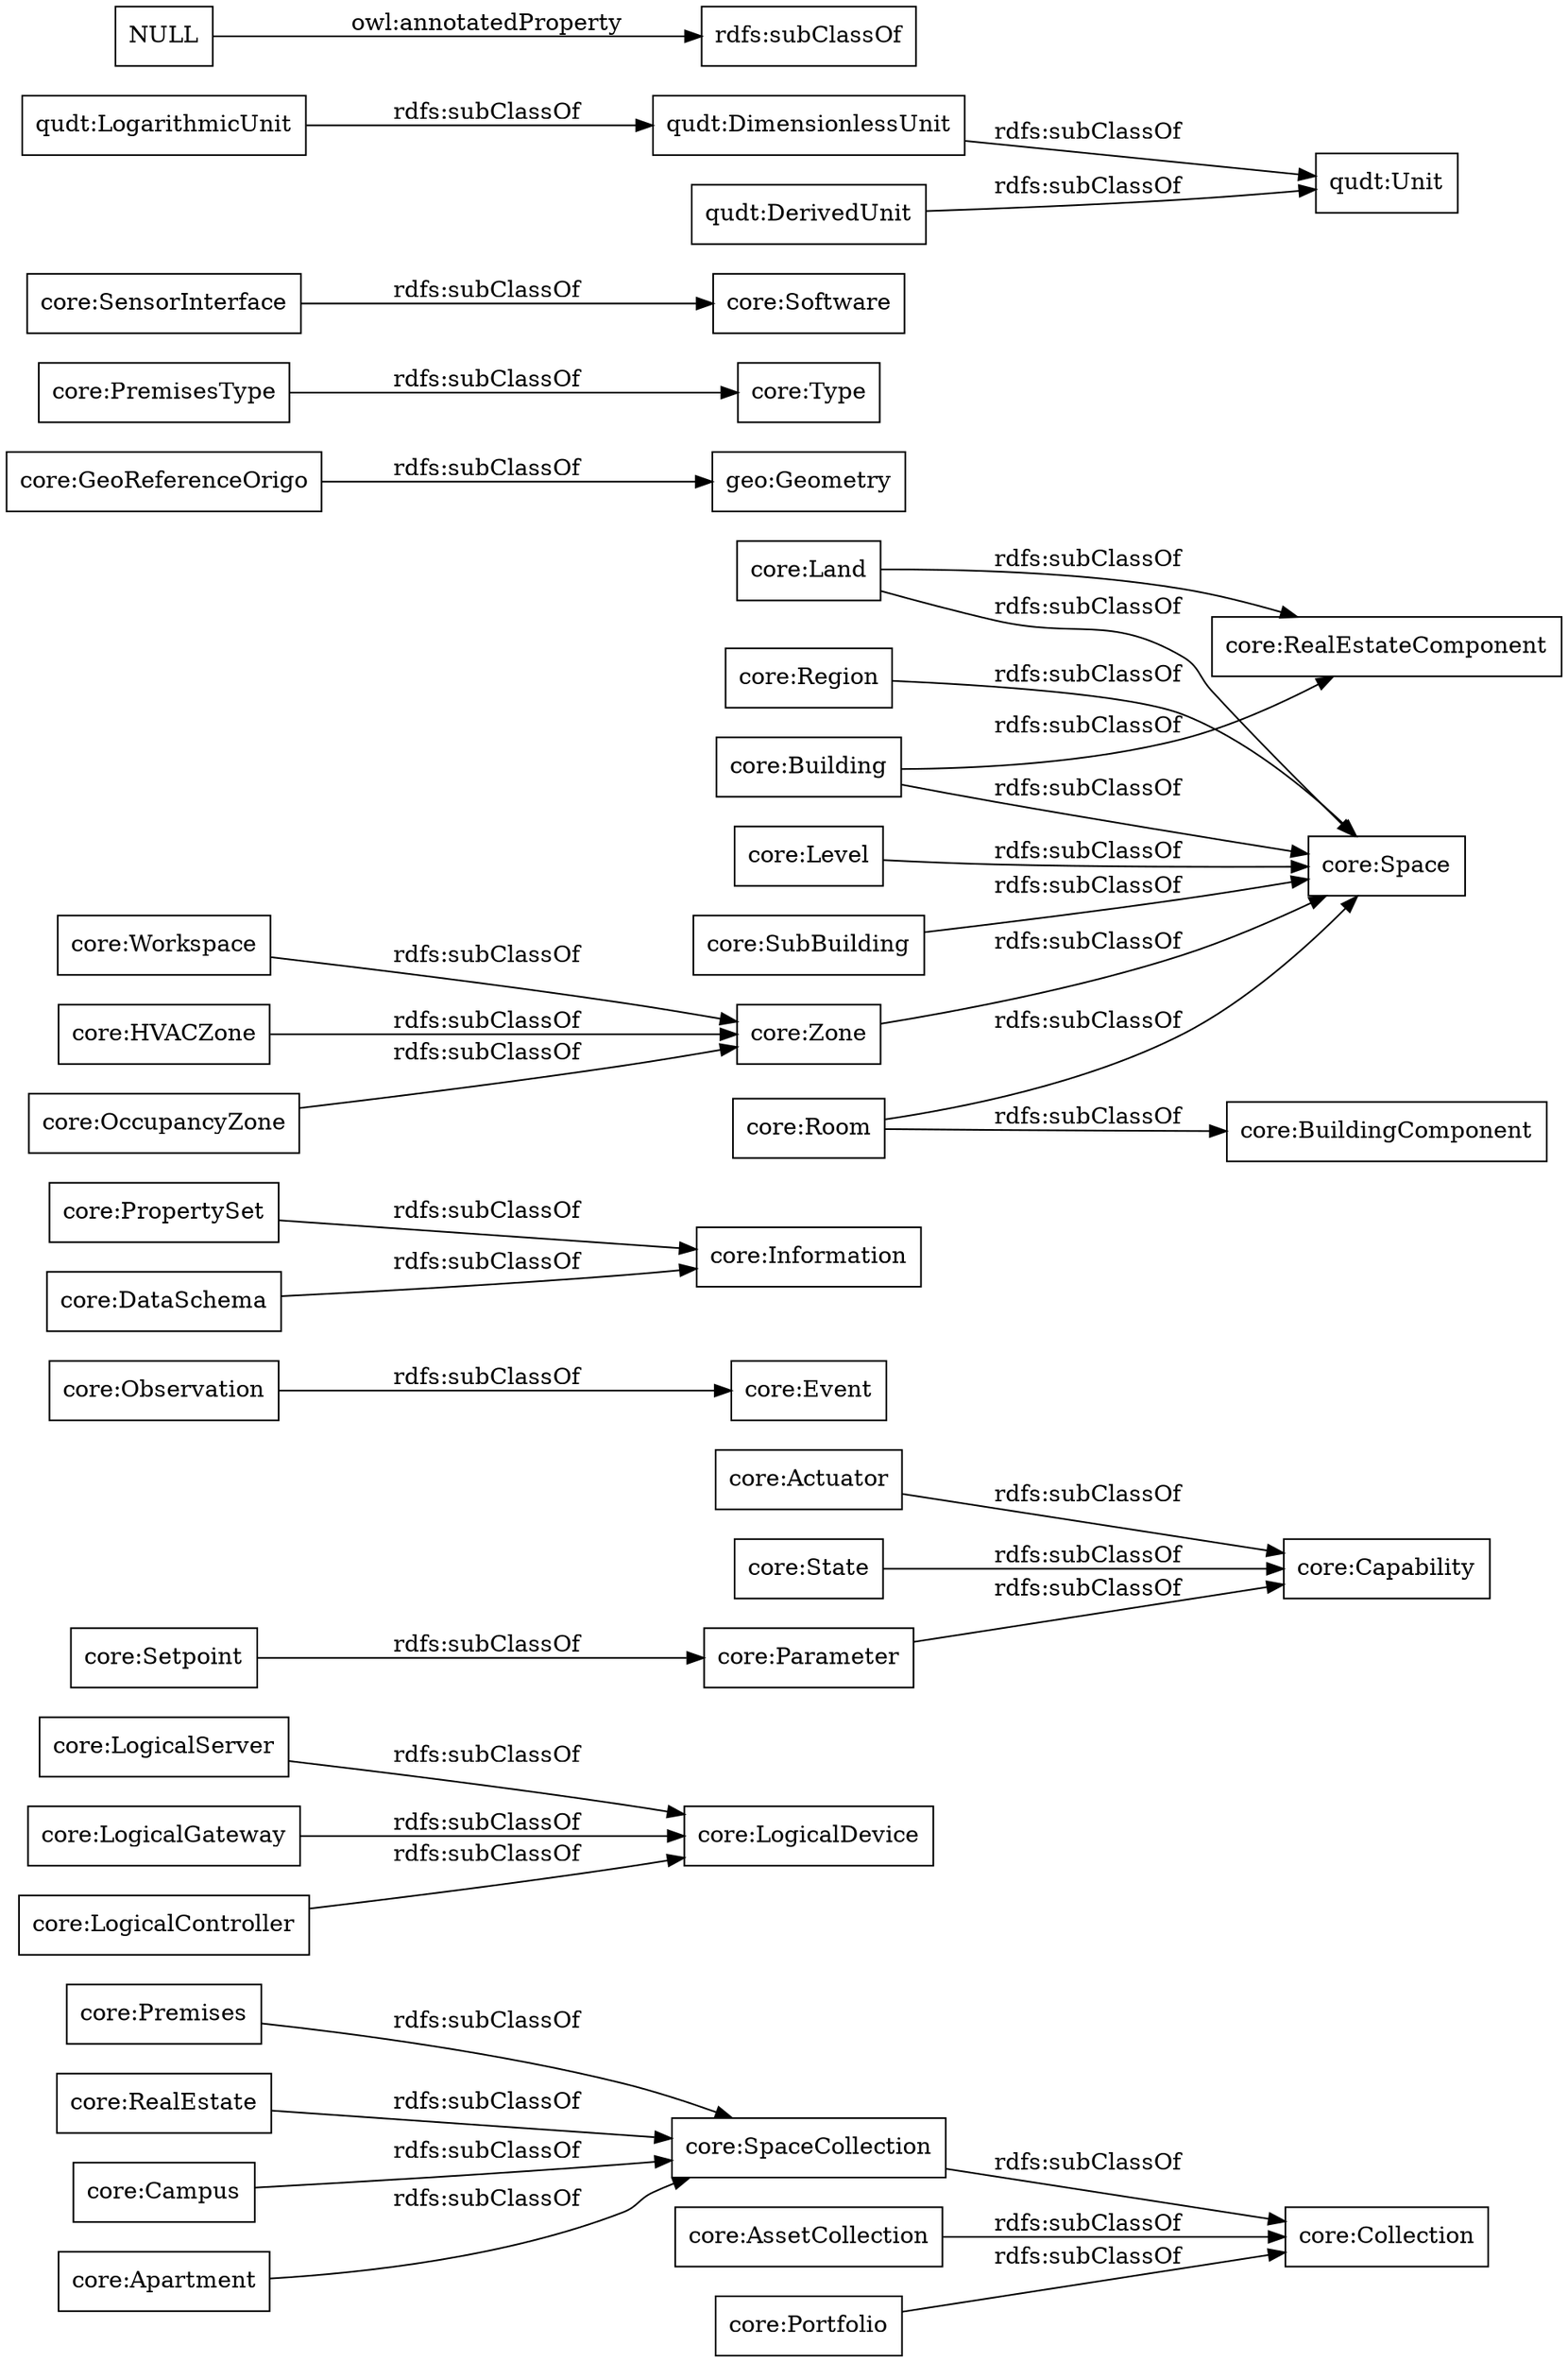 digraph ar2dtool_diagram { 
rankdir=LR;
size="1000"
node [shape = rectangle, color="black"]; "core:Premises" "core:LogicalServer" "core:Capability" "core:Observation" "core:LogicalGateway" "core:Information" "core:Level" "core:RealEstateComponent" "core:PropertySet" "core:Space" "core:AssetCollection" "core:Land" "core:Zone" "core:Portfolio" "geo:Geometry" "core:Type" "core:Building" "core:Actuator" "core:RealEstate" "core:Workspace" "core:Event" "core:GeoReferenceOrigo" "core:Region" "core:DataSchema" "core:Campus" "core:BuildingComponent" "core:PremisesType" "core:SubBuilding" "core:LogicalDevice" "core:Apartment" "core:State" "core:Collection" "core:HVACZone" "core:Room" "core:Parameter" "core:Software" "core:LogicalController" "core:SensorInterface" "core:OccupancyZone" "core:Setpoint" "core:SpaceCollection" "qudt:Unit" "qudt:LogarithmicUnit" "qudt:DimensionlessUnit" "qudt:DerivedUnit" ; /*classes style*/
	"core:PropertySet" -> "core:Information" [ label = "rdfs:subClassOf" ];
	"core:Parameter" -> "core:Capability" [ label = "rdfs:subClassOf" ];
	"core:OccupancyZone" -> "core:Zone" [ label = "rdfs:subClassOf" ];
	"core:Zone" -> "core:Space" [ label = "rdfs:subClassOf" ];
	"core:Portfolio" -> "core:Collection" [ label = "rdfs:subClassOf" ];
	"core:Room" -> "core:Space" [ label = "rdfs:subClassOf" ];
	"core:Room" -> "core:BuildingComponent" [ label = "rdfs:subClassOf" ];
	"core:PremisesType" -> "core:Type" [ label = "rdfs:subClassOf" ];
	"qudt:DimensionlessUnit" -> "qudt:Unit" [ label = "rdfs:subClassOf" ];
	"core:Actuator" -> "core:Capability" [ label = "rdfs:subClassOf" ];
	"core:Observation" -> "core:Event" [ label = "rdfs:subClassOf" ];
	"core:Land" -> "core:Space" [ label = "rdfs:subClassOf" ];
	"core:Land" -> "core:RealEstateComponent" [ label = "rdfs:subClassOf" ];
	"core:AssetCollection" -> "core:Collection" [ label = "rdfs:subClassOf" ];
	"core:Campus" -> "core:SpaceCollection" [ label = "rdfs:subClassOf" ];
	"core:Setpoint" -> "core:Parameter" [ label = "rdfs:subClassOf" ];
	"core:SubBuilding" -> "core:Space" [ label = "rdfs:subClassOf" ];
	"core:DataSchema" -> "core:Information" [ label = "rdfs:subClassOf" ];
	"core:GeoReferenceOrigo" -> "geo:Geometry" [ label = "rdfs:subClassOf" ];
	"core:Workspace" -> "core:Zone" [ label = "rdfs:subClassOf" ];
	"NULL" -> "rdfs:subClassOf" [ label = "owl:annotatedProperty" ];
	"core:State" -> "core:Capability" [ label = "rdfs:subClassOf" ];
	"qudt:LogarithmicUnit" -> "qudt:DimensionlessUnit" [ label = "rdfs:subClassOf" ];
	"core:Building" -> "core:Space" [ label = "rdfs:subClassOf" ];
	"core:Building" -> "core:RealEstateComponent" [ label = "rdfs:subClassOf" ];
	"core:LogicalServer" -> "core:LogicalDevice" [ label = "rdfs:subClassOf" ];
	"core:LogicalGateway" -> "core:LogicalDevice" [ label = "rdfs:subClassOf" ];
	"core:Premises" -> "core:SpaceCollection" [ label = "rdfs:subClassOf" ];
	"core:SpaceCollection" -> "core:Collection" [ label = "rdfs:subClassOf" ];
	"core:Level" -> "core:Space" [ label = "rdfs:subClassOf" ];
	"core:HVACZone" -> "core:Zone" [ label = "rdfs:subClassOf" ];
	"qudt:DerivedUnit" -> "qudt:Unit" [ label = "rdfs:subClassOf" ];
	"core:Apartment" -> "core:SpaceCollection" [ label = "rdfs:subClassOf" ];
	"core:RealEstate" -> "core:SpaceCollection" [ label = "rdfs:subClassOf" ];
	"core:SensorInterface" -> "core:Software" [ label = "rdfs:subClassOf" ];
	"core:Region" -> "core:Space" [ label = "rdfs:subClassOf" ];
	"core:LogicalController" -> "core:LogicalDevice" [ label = "rdfs:subClassOf" ];

}
